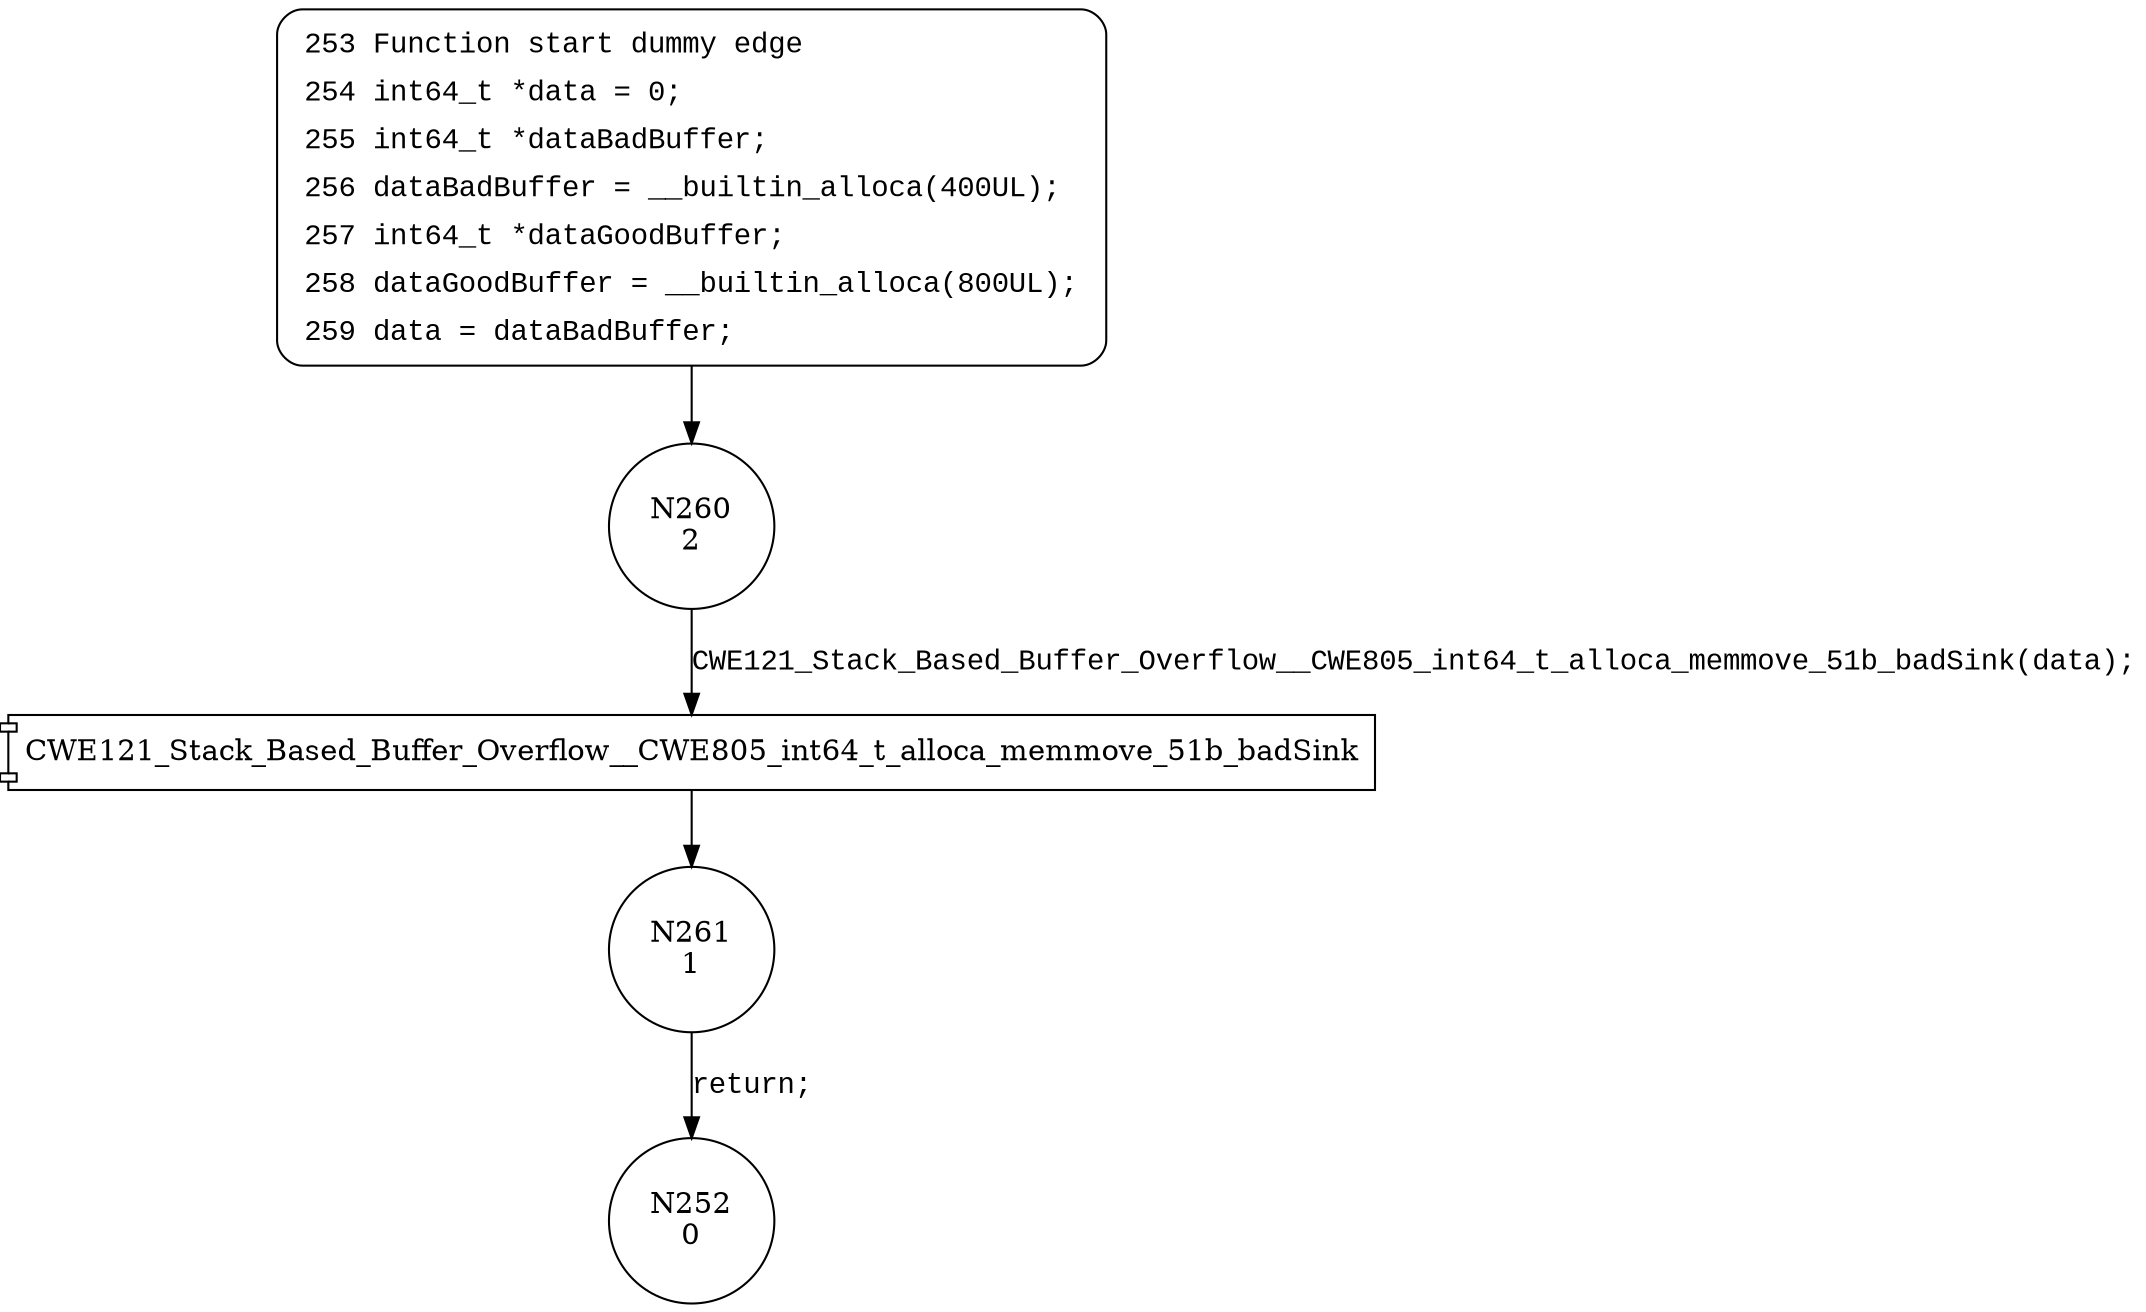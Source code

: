 digraph CWE121_Stack_Based_Buffer_Overflow__CWE805_int64_t_alloca_memmove_51_bad {
260 [shape="circle" label="N260\n2"]
261 [shape="circle" label="N261\n1"]
252 [shape="circle" label="N252\n0"]
253 [style="filled,bold" penwidth="1" fillcolor="white" fontname="Courier New" shape="Mrecord" label=<<table border="0" cellborder="0" cellpadding="3" bgcolor="white"><tr><td align="right">253</td><td align="left">Function start dummy edge</td></tr><tr><td align="right">254</td><td align="left">int64_t *data = 0;</td></tr><tr><td align="right">255</td><td align="left">int64_t *dataBadBuffer;</td></tr><tr><td align="right">256</td><td align="left">dataBadBuffer = __builtin_alloca(400UL);</td></tr><tr><td align="right">257</td><td align="left">int64_t *dataGoodBuffer;</td></tr><tr><td align="right">258</td><td align="left">dataGoodBuffer = __builtin_alloca(800UL);</td></tr><tr><td align="right">259</td><td align="left">data = dataBadBuffer;</td></tr></table>>]
253 -> 260[label=""]
100008 [shape="component" label="CWE121_Stack_Based_Buffer_Overflow__CWE805_int64_t_alloca_memmove_51b_badSink"]
260 -> 100008 [label="CWE121_Stack_Based_Buffer_Overflow__CWE805_int64_t_alloca_memmove_51b_badSink(data);" fontname="Courier New"]
100008 -> 261 [label="" fontname="Courier New"]
261 -> 252 [label="return;" fontname="Courier New"]
}